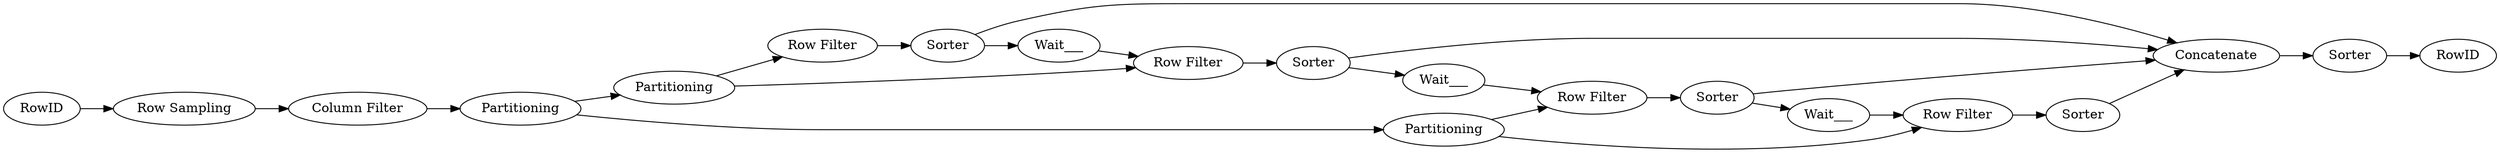 digraph {
	"1892938897704448615_75" [label=RowID]
	"1892938897704448615_51" [label=RowID]
	"1892938897704448615_55" [label="Row Filter"]
	"1892938897704448615_74" [label=Sorter]
	"1892938897704448615_71" [label=Sorter]
	"1892938897704448615_70" [label=Sorter]
	"1892938897704448615_49" [label=Partitioning]
	"1892938897704448615_62" [label=Wait___]
	"1892938897704448615_54" [label="Row Filter"]
	"1892938897704448615_61" [label=Wait___]
	"1892938897704448615_53" [label="Row Filter"]
	"1892938897704448615_52" [label=Wait___]
	"1892938897704448615_72" [label=Sorter]
	"1892938897704448615_50" [label=Partitioning]
	"1892938897704448615_48" [label=Partitioning]
	"1892938897704448615_68" [label="Column Filter"]
	"1892938897704448615_73" [label=Concatenate]
	"1892938897704448615_56" [label="Row Filter"]
	"1892938897704448615_69" [label="Row Sampling"]
	"1892938897704448615_67" [label=Sorter]
	"1892938897704448615_50" -> "1892938897704448615_48"
	"1892938897704448615_71" -> "1892938897704448615_73"
	"1892938897704448615_69" -> "1892938897704448615_68"
	"1892938897704448615_71" -> "1892938897704448615_62"
	"1892938897704448615_49" -> "1892938897704448615_54"
	"1892938897704448615_56" -> "1892938897704448615_72"
	"1892938897704448615_67" -> "1892938897704448615_52"
	"1892938897704448615_73" -> "1892938897704448615_74"
	"1892938897704448615_62" -> "1892938897704448615_56"
	"1892938897704448615_74" -> "1892938897704448615_75"
	"1892938897704448615_72" -> "1892938897704448615_73"
	"1892938897704448615_53" -> "1892938897704448615_67"
	"1892938897704448615_68" -> "1892938897704448615_50"
	"1892938897704448615_61" -> "1892938897704448615_55"
	"1892938897704448615_52" -> "1892938897704448615_54"
	"1892938897704448615_54" -> "1892938897704448615_70"
	"1892938897704448615_50" -> "1892938897704448615_49"
	"1892938897704448615_48" -> "1892938897704448615_55"
	"1892938897704448615_70" -> "1892938897704448615_73"
	"1892938897704448615_55" -> "1892938897704448615_71"
	"1892938897704448615_49" -> "1892938897704448615_53"
	"1892938897704448615_70" -> "1892938897704448615_61"
	"1892938897704448615_51" -> "1892938897704448615_69"
	"1892938897704448615_67" -> "1892938897704448615_73"
	"1892938897704448615_48" -> "1892938897704448615_56"
	rankdir=LR
}
